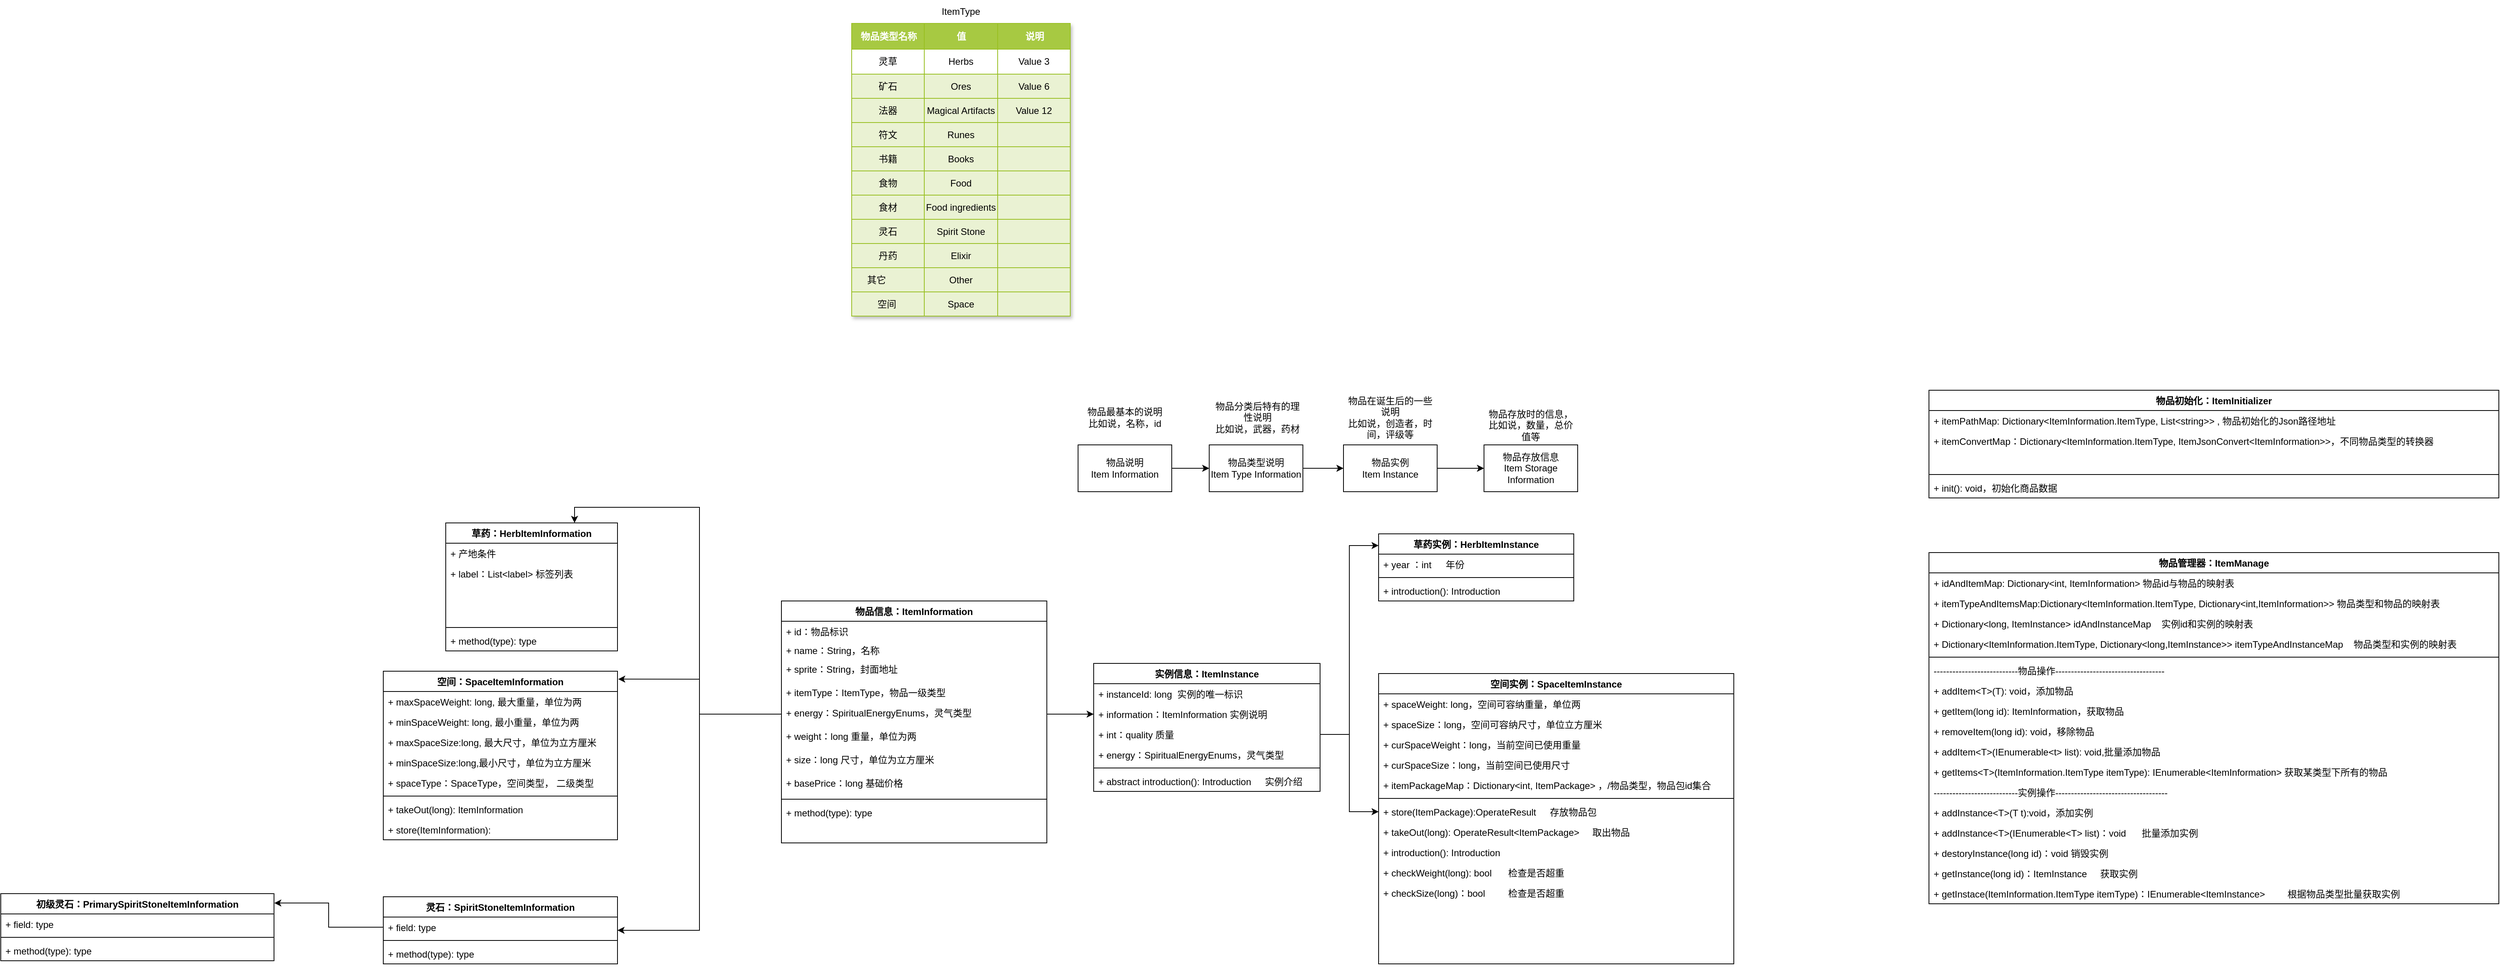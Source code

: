 <mxfile version="23.0.2" type="github">
  <diagram id="C5RBs43oDa-KdzZeNtuy" name="Page-1">
    <mxGraphModel dx="3341" dy="2047" grid="1" gridSize="10" guides="1" tooltips="1" connect="1" arrows="1" fold="1" page="1" pageScale="1" pageWidth="827" pageHeight="1169" math="0" shadow="0">
      <root>
        <mxCell id="WIyWlLk6GJQsqaUBKTNV-0" />
        <mxCell id="WIyWlLk6GJQsqaUBKTNV-1" parent="WIyWlLk6GJQsqaUBKTNV-0" />
        <mxCell id="SRIymdZ3C50z2DRHbrQ1-3" style="edgeStyle=orthogonalEdgeStyle;rounded=0;orthogonalLoop=1;jettySize=auto;html=1;" parent="WIyWlLk6GJQsqaUBKTNV-1" source="SRIymdZ3C50z2DRHbrQ1-1" target="SRIymdZ3C50z2DRHbrQ1-2" edge="1">
          <mxGeometry relative="1" as="geometry" />
        </mxCell>
        <mxCell id="SRIymdZ3C50z2DRHbrQ1-1" value="物品说明&lt;br&gt;Item Information" style="rounded=0;whiteSpace=wrap;html=1;" parent="WIyWlLk6GJQsqaUBKTNV-1" vertex="1">
          <mxGeometry x="230" y="-100" width="120" height="60" as="geometry" />
        </mxCell>
        <mxCell id="SRIymdZ3C50z2DRHbrQ1-5" style="edgeStyle=orthogonalEdgeStyle;rounded=0;orthogonalLoop=1;jettySize=auto;html=1;exitX=1;exitY=0.5;exitDx=0;exitDy=0;" parent="WIyWlLk6GJQsqaUBKTNV-1" source="SRIymdZ3C50z2DRHbrQ1-2" target="SRIymdZ3C50z2DRHbrQ1-6" edge="1">
          <mxGeometry relative="1" as="geometry">
            <mxPoint x="570" y="-70" as="targetPoint" />
          </mxGeometry>
        </mxCell>
        <mxCell id="SRIymdZ3C50z2DRHbrQ1-2" value="物品类型说明&lt;br&gt;Item Type Information" style="rounded=0;whiteSpace=wrap;html=1;" parent="WIyWlLk6GJQsqaUBKTNV-1" vertex="1">
          <mxGeometry x="398" y="-100" width="120" height="60" as="geometry" />
        </mxCell>
        <mxCell id="SRIymdZ3C50z2DRHbrQ1-9" style="edgeStyle=orthogonalEdgeStyle;rounded=0;orthogonalLoop=1;jettySize=auto;html=1;exitX=1;exitY=0.5;exitDx=0;exitDy=0;entryX=0;entryY=0.5;entryDx=0;entryDy=0;" parent="WIyWlLk6GJQsqaUBKTNV-1" source="SRIymdZ3C50z2DRHbrQ1-6" target="SRIymdZ3C50z2DRHbrQ1-8" edge="1">
          <mxGeometry relative="1" as="geometry" />
        </mxCell>
        <mxCell id="SRIymdZ3C50z2DRHbrQ1-6" value="物品实例&lt;br&gt;Item Instance" style="rounded=0;whiteSpace=wrap;html=1;" parent="WIyWlLk6GJQsqaUBKTNV-1" vertex="1">
          <mxGeometry x="570" y="-100" width="120" height="60" as="geometry" />
        </mxCell>
        <mxCell id="SRIymdZ3C50z2DRHbrQ1-8" value="物品存放信息&lt;br&gt;Item Storage Information" style="rounded=0;whiteSpace=wrap;html=1;" parent="WIyWlLk6GJQsqaUBKTNV-1" vertex="1">
          <mxGeometry x="750" y="-100" width="120" height="60" as="geometry" />
        </mxCell>
        <mxCell id="SRIymdZ3C50z2DRHbrQ1-10" value="物品最基本的说明&lt;br&gt;比如说，名称，id" style="text;html=1;strokeColor=none;fillColor=none;align=center;verticalAlign=middle;whiteSpace=wrap;rounded=0;" parent="WIyWlLk6GJQsqaUBKTNV-1" vertex="1">
          <mxGeometry x="230" y="-150" width="120" height="30" as="geometry" />
        </mxCell>
        <mxCell id="SRIymdZ3C50z2DRHbrQ1-11" value="物品分类后特有的理性说明&lt;br&gt;比如说，武器，药材" style="text;html=1;strokeColor=none;fillColor=none;align=center;verticalAlign=middle;whiteSpace=wrap;rounded=0;" parent="WIyWlLk6GJQsqaUBKTNV-1" vertex="1">
          <mxGeometry x="400" y="-150" width="120" height="30" as="geometry" />
        </mxCell>
        <mxCell id="SRIymdZ3C50z2DRHbrQ1-12" value="物品在诞生后的一些说明&lt;br&gt;比如说，创造者，时间，评级等" style="text;html=1;strokeColor=none;fillColor=none;align=center;verticalAlign=middle;whiteSpace=wrap;rounded=0;" parent="WIyWlLk6GJQsqaUBKTNV-1" vertex="1">
          <mxGeometry x="570" y="-150" width="120" height="30" as="geometry" />
        </mxCell>
        <mxCell id="SRIymdZ3C50z2DRHbrQ1-13" value="物品存放时的信息，&lt;br&gt;比如说，数量，总价值等" style="text;html=1;strokeColor=none;fillColor=none;align=center;verticalAlign=middle;whiteSpace=wrap;rounded=0;" parent="WIyWlLk6GJQsqaUBKTNV-1" vertex="1">
          <mxGeometry x="750" y="-140" width="120" height="30" as="geometry" />
        </mxCell>
        <mxCell id="SRIymdZ3C50z2DRHbrQ1-14" value="物品信息：ItemInformation" style="swimlane;fontStyle=1;align=center;verticalAlign=top;childLayout=stackLayout;horizontal=1;startSize=26;horizontalStack=0;resizeParent=1;resizeParentMax=0;resizeLast=0;collapsible=1;marginBottom=0;whiteSpace=wrap;html=1;" parent="WIyWlLk6GJQsqaUBKTNV-1" vertex="1">
          <mxGeometry x="-150" y="100" width="340" height="310" as="geometry" />
        </mxCell>
        <mxCell id="SRIymdZ3C50z2DRHbrQ1-88" value="+ id：物品标识" style="text;strokeColor=none;fillColor=none;align=left;verticalAlign=top;spacingLeft=4;spacingRight=4;overflow=hidden;rotatable=0;points=[[0,0.5],[1,0.5]];portConstraint=eastwest;whiteSpace=wrap;html=1;" parent="SRIymdZ3C50z2DRHbrQ1-14" vertex="1">
          <mxGeometry y="26" width="340" height="24" as="geometry" />
        </mxCell>
        <mxCell id="SRIymdZ3C50z2DRHbrQ1-48" value="+ name：String，名称" style="text;strokeColor=none;fillColor=none;align=left;verticalAlign=top;spacingLeft=4;spacingRight=4;overflow=hidden;rotatable=0;points=[[0,0.5],[1,0.5]];portConstraint=eastwest;whiteSpace=wrap;html=1;" parent="SRIymdZ3C50z2DRHbrQ1-14" vertex="1">
          <mxGeometry y="50" width="340" height="24" as="geometry" />
        </mxCell>
        <mxCell id="SRIymdZ3C50z2DRHbrQ1-15" value="+ sprite：String，封面地址&lt;br&gt;&lt;br&gt;" style="text;strokeColor=none;fillColor=none;align=left;verticalAlign=top;spacingLeft=4;spacingRight=4;overflow=hidden;rotatable=0;points=[[0,0.5],[1,0.5]];portConstraint=eastwest;whiteSpace=wrap;html=1;" parent="SRIymdZ3C50z2DRHbrQ1-14" vertex="1">
          <mxGeometry y="74" width="340" height="30" as="geometry" />
        </mxCell>
        <mxCell id="SRIymdZ3C50z2DRHbrQ1-49" value="+ itemType：ItemType，物品一级类型" style="text;strokeColor=none;fillColor=none;align=left;verticalAlign=top;spacingLeft=4;spacingRight=4;overflow=hidden;rotatable=0;points=[[0,0.5],[1,0.5]];portConstraint=eastwest;whiteSpace=wrap;html=1;" parent="SRIymdZ3C50z2DRHbrQ1-14" vertex="1">
          <mxGeometry y="104" width="340" height="26" as="geometry" />
        </mxCell>
        <mxCell id="SRIymdZ3C50z2DRHbrQ1-87" value="+ energy：SpiritualEnergyEnums，灵气类型" style="text;strokeColor=none;fillColor=none;align=left;verticalAlign=top;spacingLeft=4;spacingRight=4;overflow=hidden;rotatable=0;points=[[0,0.5],[1,0.5]];portConstraint=eastwest;whiteSpace=wrap;html=1;" parent="SRIymdZ3C50z2DRHbrQ1-14" vertex="1">
          <mxGeometry y="130" width="340" height="30" as="geometry" />
        </mxCell>
        <mxCell id="dYDs-gecifeIPYuVCq4w-37" value="+ weight：long 重量，单位为两" style="text;strokeColor=none;fillColor=none;align=left;verticalAlign=top;spacingLeft=4;spacingRight=4;overflow=hidden;rotatable=0;points=[[0,0.5],[1,0.5]];portConstraint=eastwest;whiteSpace=wrap;html=1;" parent="SRIymdZ3C50z2DRHbrQ1-14" vertex="1">
          <mxGeometry y="160" width="340" height="30" as="geometry" />
        </mxCell>
        <mxCell id="dYDs-gecifeIPYuVCq4w-36" value="+ size：long 尺寸，单位为立方厘米" style="text;strokeColor=none;fillColor=none;align=left;verticalAlign=top;spacingLeft=4;spacingRight=4;overflow=hidden;rotatable=0;points=[[0,0.5],[1,0.5]];portConstraint=eastwest;whiteSpace=wrap;html=1;" parent="SRIymdZ3C50z2DRHbrQ1-14" vertex="1">
          <mxGeometry y="190" width="340" height="30" as="geometry" />
        </mxCell>
        <mxCell id="IndBDI2OuE7Ugm9Dc044-1" value="+ basePrice：long 基础价格" style="text;strokeColor=none;fillColor=none;align=left;verticalAlign=top;spacingLeft=4;spacingRight=4;overflow=hidden;rotatable=0;points=[[0,0.5],[1,0.5]];portConstraint=eastwest;whiteSpace=wrap;html=1;" vertex="1" parent="SRIymdZ3C50z2DRHbrQ1-14">
          <mxGeometry y="220" width="340" height="30" as="geometry" />
        </mxCell>
        <mxCell id="SRIymdZ3C50z2DRHbrQ1-16" value="" style="line;strokeWidth=1;fillColor=none;align=left;verticalAlign=middle;spacingTop=-1;spacingLeft=3;spacingRight=3;rotatable=0;labelPosition=right;points=[];portConstraint=eastwest;strokeColor=inherit;" parent="SRIymdZ3C50z2DRHbrQ1-14" vertex="1">
          <mxGeometry y="250" width="340" height="8" as="geometry" />
        </mxCell>
        <mxCell id="SRIymdZ3C50z2DRHbrQ1-17" value="+ method(type): type" style="text;strokeColor=none;fillColor=none;align=left;verticalAlign=top;spacingLeft=4;spacingRight=4;overflow=hidden;rotatable=0;points=[[0,0.5],[1,0.5]];portConstraint=eastwest;whiteSpace=wrap;html=1;" parent="SRIymdZ3C50z2DRHbrQ1-14" vertex="1">
          <mxGeometry y="258" width="340" height="26" as="geometry" />
        </mxCell>
        <mxCell id="SRIymdZ3C50z2DRHbrQ1-47" style="text;strokeColor=none;fillColor=none;align=left;verticalAlign=top;spacingLeft=4;spacingRight=4;overflow=hidden;rotatable=0;points=[[0,0.5],[1,0.5]];portConstraint=eastwest;whiteSpace=wrap;html=1;" parent="SRIymdZ3C50z2DRHbrQ1-14" vertex="1">
          <mxGeometry y="284" width="340" height="26" as="geometry" />
        </mxCell>
        <mxCell id="SRIymdZ3C50z2DRHbrQ1-90" value="" style="group" parent="WIyWlLk6GJQsqaUBKTNV-1" vertex="1" connectable="0">
          <mxGeometry x="-60" y="-670" width="280" height="314" as="geometry" />
        </mxCell>
        <mxCell id="SRIymdZ3C50z2DRHbrQ1-18" value="Assets" style="childLayout=tableLayout;recursiveResize=0;strokeColor=#98bf21;fillColor=#A7C942;shadow=1;arcSize=12;" parent="SRIymdZ3C50z2DRHbrQ1-90" vertex="1">
          <mxGeometry y="30" width="280" height="375" as="geometry" />
        </mxCell>
        <mxCell id="SRIymdZ3C50z2DRHbrQ1-19" style="shape=tableRow;horizontal=0;startSize=0;swimlaneHead=0;swimlaneBody=0;top=0;left=0;bottom=0;right=0;dropTarget=0;collapsible=0;recursiveResize=0;expand=0;fontStyle=0;strokeColor=inherit;fillColor=#ffffff;" parent="SRIymdZ3C50z2DRHbrQ1-18" vertex="1">
          <mxGeometry width="280" height="33" as="geometry" />
        </mxCell>
        <mxCell id="SRIymdZ3C50z2DRHbrQ1-20" value="物品类型名称" style="connectable=0;recursiveResize=0;strokeColor=inherit;fillColor=#A7C942;align=center;fontStyle=1;fontColor=#FFFFFF;html=1;" parent="SRIymdZ3C50z2DRHbrQ1-19" vertex="1">
          <mxGeometry width="93" height="33" as="geometry">
            <mxRectangle width="93" height="33" as="alternateBounds" />
          </mxGeometry>
        </mxCell>
        <mxCell id="SRIymdZ3C50z2DRHbrQ1-21" value="值" style="connectable=0;recursiveResize=0;strokeColor=inherit;fillColor=#A7C942;align=center;fontStyle=1;fontColor=#FFFFFF;html=1;" parent="SRIymdZ3C50z2DRHbrQ1-19" vertex="1">
          <mxGeometry x="93" width="94" height="33" as="geometry">
            <mxRectangle width="94" height="33" as="alternateBounds" />
          </mxGeometry>
        </mxCell>
        <mxCell id="SRIymdZ3C50z2DRHbrQ1-22" value="说明" style="connectable=0;recursiveResize=0;strokeColor=inherit;fillColor=#A7C942;align=center;fontStyle=1;fontColor=#FFFFFF;html=1;" parent="SRIymdZ3C50z2DRHbrQ1-19" vertex="1">
          <mxGeometry x="187" width="93" height="33" as="geometry">
            <mxRectangle width="93" height="33" as="alternateBounds" />
          </mxGeometry>
        </mxCell>
        <mxCell id="SRIymdZ3C50z2DRHbrQ1-23" value="" style="shape=tableRow;horizontal=0;startSize=0;swimlaneHead=0;swimlaneBody=0;top=0;left=0;bottom=0;right=0;dropTarget=0;collapsible=0;recursiveResize=0;expand=0;fontStyle=0;strokeColor=inherit;fillColor=#ffffff;" parent="SRIymdZ3C50z2DRHbrQ1-18" vertex="1">
          <mxGeometry y="33" width="280" height="32" as="geometry" />
        </mxCell>
        <mxCell id="SRIymdZ3C50z2DRHbrQ1-24" value="灵草" style="connectable=0;recursiveResize=0;strokeColor=inherit;fillColor=inherit;align=center;whiteSpace=wrap;html=1;" parent="SRIymdZ3C50z2DRHbrQ1-23" vertex="1">
          <mxGeometry width="93" height="32" as="geometry">
            <mxRectangle width="93" height="32" as="alternateBounds" />
          </mxGeometry>
        </mxCell>
        <mxCell id="SRIymdZ3C50z2DRHbrQ1-25" value="Herbs" style="connectable=0;recursiveResize=0;strokeColor=inherit;fillColor=inherit;align=center;whiteSpace=wrap;html=1;" parent="SRIymdZ3C50z2DRHbrQ1-23" vertex="1">
          <mxGeometry x="93" width="94" height="32" as="geometry">
            <mxRectangle width="94" height="32" as="alternateBounds" />
          </mxGeometry>
        </mxCell>
        <mxCell id="SRIymdZ3C50z2DRHbrQ1-26" value="Value 3" style="connectable=0;recursiveResize=0;strokeColor=inherit;fillColor=inherit;align=center;whiteSpace=wrap;html=1;" parent="SRIymdZ3C50z2DRHbrQ1-23" vertex="1">
          <mxGeometry x="187" width="93" height="32" as="geometry">
            <mxRectangle width="93" height="32" as="alternateBounds" />
          </mxGeometry>
        </mxCell>
        <mxCell id="SRIymdZ3C50z2DRHbrQ1-27" value="" style="shape=tableRow;horizontal=0;startSize=0;swimlaneHead=0;swimlaneBody=0;top=0;left=0;bottom=0;right=0;dropTarget=0;collapsible=0;recursiveResize=0;expand=0;fontStyle=1;strokeColor=inherit;fillColor=#EAF2D3;" parent="SRIymdZ3C50z2DRHbrQ1-18" vertex="1">
          <mxGeometry y="65" width="280" height="31" as="geometry" />
        </mxCell>
        <mxCell id="SRIymdZ3C50z2DRHbrQ1-28" value="矿石" style="connectable=0;recursiveResize=0;strokeColor=inherit;fillColor=inherit;whiteSpace=wrap;html=1;" parent="SRIymdZ3C50z2DRHbrQ1-27" vertex="1">
          <mxGeometry width="93" height="31" as="geometry">
            <mxRectangle width="93" height="31" as="alternateBounds" />
          </mxGeometry>
        </mxCell>
        <mxCell id="SRIymdZ3C50z2DRHbrQ1-29" value="Ores" style="connectable=0;recursiveResize=0;strokeColor=inherit;fillColor=inherit;whiteSpace=wrap;html=1;" parent="SRIymdZ3C50z2DRHbrQ1-27" vertex="1">
          <mxGeometry x="93" width="94" height="31" as="geometry">
            <mxRectangle width="94" height="31" as="alternateBounds" />
          </mxGeometry>
        </mxCell>
        <mxCell id="SRIymdZ3C50z2DRHbrQ1-30" value="Value 6" style="connectable=0;recursiveResize=0;strokeColor=inherit;fillColor=inherit;whiteSpace=wrap;html=1;" parent="SRIymdZ3C50z2DRHbrQ1-27" vertex="1">
          <mxGeometry x="187" width="93" height="31" as="geometry">
            <mxRectangle width="93" height="31" as="alternateBounds" />
          </mxGeometry>
        </mxCell>
        <mxCell id="SRIymdZ3C50z2DRHbrQ1-35" value="" style="shape=tableRow;horizontal=0;startSize=0;swimlaneHead=0;swimlaneBody=0;top=0;left=0;bottom=0;right=0;dropTarget=0;collapsible=0;recursiveResize=0;expand=0;fontStyle=1;strokeColor=inherit;fillColor=#EAF2D3;" parent="SRIymdZ3C50z2DRHbrQ1-18" vertex="1">
          <mxGeometry y="96" width="280" height="31" as="geometry" />
        </mxCell>
        <mxCell id="SRIymdZ3C50z2DRHbrQ1-36" value="法器" style="connectable=0;recursiveResize=0;strokeColor=inherit;fillColor=inherit;whiteSpace=wrap;html=1;" parent="SRIymdZ3C50z2DRHbrQ1-35" vertex="1">
          <mxGeometry width="93" height="31" as="geometry">
            <mxRectangle width="93" height="31" as="alternateBounds" />
          </mxGeometry>
        </mxCell>
        <mxCell id="SRIymdZ3C50z2DRHbrQ1-37" value="Magical Artifacts" style="connectable=0;recursiveResize=0;strokeColor=inherit;fillColor=inherit;whiteSpace=wrap;html=1;" parent="SRIymdZ3C50z2DRHbrQ1-35" vertex="1">
          <mxGeometry x="93" width="94" height="31" as="geometry">
            <mxRectangle width="94" height="31" as="alternateBounds" />
          </mxGeometry>
        </mxCell>
        <mxCell id="SRIymdZ3C50z2DRHbrQ1-38" value="Value 12" style="connectable=0;recursiveResize=0;strokeColor=inherit;fillColor=inherit;whiteSpace=wrap;html=1;" parent="SRIymdZ3C50z2DRHbrQ1-35" vertex="1">
          <mxGeometry x="187" width="93" height="31" as="geometry">
            <mxRectangle width="93" height="31" as="alternateBounds" />
          </mxGeometry>
        </mxCell>
        <mxCell id="SRIymdZ3C50z2DRHbrQ1-43" style="shape=tableRow;horizontal=0;startSize=0;swimlaneHead=0;swimlaneBody=0;top=0;left=0;bottom=0;right=0;dropTarget=0;collapsible=0;recursiveResize=0;expand=0;fontStyle=1;strokeColor=inherit;fillColor=#EAF2D3;" parent="SRIymdZ3C50z2DRHbrQ1-18" vertex="1">
          <mxGeometry y="127" width="280" height="31" as="geometry" />
        </mxCell>
        <mxCell id="SRIymdZ3C50z2DRHbrQ1-44" value="符文" style="connectable=0;recursiveResize=0;strokeColor=inherit;fillColor=inherit;whiteSpace=wrap;html=1;" parent="SRIymdZ3C50z2DRHbrQ1-43" vertex="1">
          <mxGeometry width="93" height="31" as="geometry">
            <mxRectangle width="93" height="31" as="alternateBounds" />
          </mxGeometry>
        </mxCell>
        <mxCell id="SRIymdZ3C50z2DRHbrQ1-45" value="Runes " style="connectable=0;recursiveResize=0;strokeColor=inherit;fillColor=inherit;whiteSpace=wrap;html=1;" parent="SRIymdZ3C50z2DRHbrQ1-43" vertex="1">
          <mxGeometry x="93" width="94" height="31" as="geometry">
            <mxRectangle width="94" height="31" as="alternateBounds" />
          </mxGeometry>
        </mxCell>
        <mxCell id="SRIymdZ3C50z2DRHbrQ1-46" style="connectable=0;recursiveResize=0;strokeColor=inherit;fillColor=inherit;whiteSpace=wrap;html=1;" parent="SRIymdZ3C50z2DRHbrQ1-43" vertex="1">
          <mxGeometry x="187" width="93" height="31" as="geometry">
            <mxRectangle width="93" height="31" as="alternateBounds" />
          </mxGeometry>
        </mxCell>
        <mxCell id="SRIymdZ3C50z2DRHbrQ1-39" style="shape=tableRow;horizontal=0;startSize=0;swimlaneHead=0;swimlaneBody=0;top=0;left=0;bottom=0;right=0;dropTarget=0;collapsible=0;recursiveResize=0;expand=0;fontStyle=1;strokeColor=inherit;fillColor=#EAF2D3;" parent="SRIymdZ3C50z2DRHbrQ1-18" vertex="1">
          <mxGeometry y="158" width="280" height="31" as="geometry" />
        </mxCell>
        <mxCell id="SRIymdZ3C50z2DRHbrQ1-40" value="书籍" style="connectable=0;recursiveResize=0;strokeColor=inherit;fillColor=inherit;whiteSpace=wrap;html=1;" parent="SRIymdZ3C50z2DRHbrQ1-39" vertex="1">
          <mxGeometry width="93" height="31" as="geometry">
            <mxRectangle width="93" height="31" as="alternateBounds" />
          </mxGeometry>
        </mxCell>
        <mxCell id="SRIymdZ3C50z2DRHbrQ1-41" value="Books" style="connectable=0;recursiveResize=0;strokeColor=inherit;fillColor=inherit;whiteSpace=wrap;html=1;" parent="SRIymdZ3C50z2DRHbrQ1-39" vertex="1">
          <mxGeometry x="93" width="94" height="31" as="geometry">
            <mxRectangle width="94" height="31" as="alternateBounds" />
          </mxGeometry>
        </mxCell>
        <mxCell id="SRIymdZ3C50z2DRHbrQ1-42" style="connectable=0;recursiveResize=0;strokeColor=inherit;fillColor=inherit;whiteSpace=wrap;html=1;" parent="SRIymdZ3C50z2DRHbrQ1-39" vertex="1">
          <mxGeometry x="187" width="93" height="31" as="geometry">
            <mxRectangle width="93" height="31" as="alternateBounds" />
          </mxGeometry>
        </mxCell>
        <mxCell id="SRIymdZ3C50z2DRHbrQ1-50" style="shape=tableRow;horizontal=0;startSize=0;swimlaneHead=0;swimlaneBody=0;top=0;left=0;bottom=0;right=0;dropTarget=0;collapsible=0;recursiveResize=0;expand=0;fontStyle=1;strokeColor=inherit;fillColor=#EAF2D3;" parent="SRIymdZ3C50z2DRHbrQ1-18" vertex="1">
          <mxGeometry y="189" width="280" height="31" as="geometry" />
        </mxCell>
        <mxCell id="SRIymdZ3C50z2DRHbrQ1-51" value="食物" style="connectable=0;recursiveResize=0;strokeColor=inherit;fillColor=inherit;whiteSpace=wrap;html=1;" parent="SRIymdZ3C50z2DRHbrQ1-50" vertex="1">
          <mxGeometry width="93" height="31" as="geometry">
            <mxRectangle width="93" height="31" as="alternateBounds" />
          </mxGeometry>
        </mxCell>
        <mxCell id="SRIymdZ3C50z2DRHbrQ1-52" value="Food" style="connectable=0;recursiveResize=0;strokeColor=inherit;fillColor=inherit;whiteSpace=wrap;html=1;" parent="SRIymdZ3C50z2DRHbrQ1-50" vertex="1">
          <mxGeometry x="93" width="94" height="31" as="geometry">
            <mxRectangle width="94" height="31" as="alternateBounds" />
          </mxGeometry>
        </mxCell>
        <mxCell id="SRIymdZ3C50z2DRHbrQ1-53" style="connectable=0;recursiveResize=0;strokeColor=inherit;fillColor=inherit;whiteSpace=wrap;html=1;" parent="SRIymdZ3C50z2DRHbrQ1-50" vertex="1">
          <mxGeometry x="187" width="93" height="31" as="geometry">
            <mxRectangle width="93" height="31" as="alternateBounds" />
          </mxGeometry>
        </mxCell>
        <mxCell id="SRIymdZ3C50z2DRHbrQ1-54" style="shape=tableRow;horizontal=0;startSize=0;swimlaneHead=0;swimlaneBody=0;top=0;left=0;bottom=0;right=0;dropTarget=0;collapsible=0;recursiveResize=0;expand=0;fontStyle=1;strokeColor=inherit;fillColor=#EAF2D3;" parent="SRIymdZ3C50z2DRHbrQ1-18" vertex="1">
          <mxGeometry y="220" width="280" height="31" as="geometry" />
        </mxCell>
        <mxCell id="SRIymdZ3C50z2DRHbrQ1-55" value="食材" style="connectable=0;recursiveResize=0;strokeColor=inherit;fillColor=inherit;whiteSpace=wrap;html=1;" parent="SRIymdZ3C50z2DRHbrQ1-54" vertex="1">
          <mxGeometry width="93" height="31" as="geometry">
            <mxRectangle width="93" height="31" as="alternateBounds" />
          </mxGeometry>
        </mxCell>
        <mxCell id="SRIymdZ3C50z2DRHbrQ1-56" value="Food ingredients" style="connectable=0;recursiveResize=0;strokeColor=inherit;fillColor=inherit;whiteSpace=wrap;html=1;" parent="SRIymdZ3C50z2DRHbrQ1-54" vertex="1">
          <mxGeometry x="93" width="94" height="31" as="geometry">
            <mxRectangle width="94" height="31" as="alternateBounds" />
          </mxGeometry>
        </mxCell>
        <mxCell id="SRIymdZ3C50z2DRHbrQ1-57" style="connectable=0;recursiveResize=0;strokeColor=inherit;fillColor=inherit;whiteSpace=wrap;html=1;" parent="SRIymdZ3C50z2DRHbrQ1-54" vertex="1">
          <mxGeometry x="187" width="93" height="31" as="geometry">
            <mxRectangle width="93" height="31" as="alternateBounds" />
          </mxGeometry>
        </mxCell>
        <mxCell id="SRIymdZ3C50z2DRHbrQ1-98" style="shape=tableRow;horizontal=0;startSize=0;swimlaneHead=0;swimlaneBody=0;top=0;left=0;bottom=0;right=0;dropTarget=0;collapsible=0;recursiveResize=0;expand=0;fontStyle=1;strokeColor=inherit;fillColor=#EAF2D3;" parent="SRIymdZ3C50z2DRHbrQ1-18" vertex="1">
          <mxGeometry y="251" width="280" height="31" as="geometry" />
        </mxCell>
        <mxCell id="SRIymdZ3C50z2DRHbrQ1-99" value="灵石" style="connectable=0;recursiveResize=0;strokeColor=inherit;fillColor=inherit;whiteSpace=wrap;html=1;" parent="SRIymdZ3C50z2DRHbrQ1-98" vertex="1">
          <mxGeometry width="93" height="31" as="geometry">
            <mxRectangle width="93" height="31" as="alternateBounds" />
          </mxGeometry>
        </mxCell>
        <mxCell id="SRIymdZ3C50z2DRHbrQ1-100" value="Spirit Stone" style="connectable=0;recursiveResize=0;strokeColor=inherit;fillColor=inherit;whiteSpace=wrap;html=1;" parent="SRIymdZ3C50z2DRHbrQ1-98" vertex="1">
          <mxGeometry x="93" width="94" height="31" as="geometry">
            <mxRectangle width="94" height="31" as="alternateBounds" />
          </mxGeometry>
        </mxCell>
        <mxCell id="SRIymdZ3C50z2DRHbrQ1-101" style="connectable=0;recursiveResize=0;strokeColor=inherit;fillColor=inherit;whiteSpace=wrap;html=1;" parent="SRIymdZ3C50z2DRHbrQ1-98" vertex="1">
          <mxGeometry x="187" width="93" height="31" as="geometry">
            <mxRectangle width="93" height="31" as="alternateBounds" />
          </mxGeometry>
        </mxCell>
        <mxCell id="SRIymdZ3C50z2DRHbrQ1-102" style="shape=tableRow;horizontal=0;startSize=0;swimlaneHead=0;swimlaneBody=0;top=0;left=0;bottom=0;right=0;dropTarget=0;collapsible=0;recursiveResize=0;expand=0;fontStyle=1;strokeColor=inherit;fillColor=#EAF2D3;" parent="SRIymdZ3C50z2DRHbrQ1-18" vertex="1">
          <mxGeometry y="282" width="280" height="31" as="geometry" />
        </mxCell>
        <mxCell id="SRIymdZ3C50z2DRHbrQ1-103" value="丹药" style="connectable=0;recursiveResize=0;strokeColor=inherit;fillColor=inherit;whiteSpace=wrap;html=1;" parent="SRIymdZ3C50z2DRHbrQ1-102" vertex="1">
          <mxGeometry width="93" height="31" as="geometry">
            <mxRectangle width="93" height="31" as="alternateBounds" />
          </mxGeometry>
        </mxCell>
        <mxCell id="SRIymdZ3C50z2DRHbrQ1-104" value="Elixir" style="connectable=0;recursiveResize=0;strokeColor=inherit;fillColor=inherit;whiteSpace=wrap;html=1;" parent="SRIymdZ3C50z2DRHbrQ1-102" vertex="1">
          <mxGeometry x="93" width="94" height="31" as="geometry">
            <mxRectangle width="94" height="31" as="alternateBounds" />
          </mxGeometry>
        </mxCell>
        <mxCell id="SRIymdZ3C50z2DRHbrQ1-105" style="connectable=0;recursiveResize=0;strokeColor=inherit;fillColor=inherit;whiteSpace=wrap;html=1;" parent="SRIymdZ3C50z2DRHbrQ1-102" vertex="1">
          <mxGeometry x="187" width="93" height="31" as="geometry">
            <mxRectangle width="93" height="31" as="alternateBounds" />
          </mxGeometry>
        </mxCell>
        <mxCell id="dYDs-gecifeIPYuVCq4w-12" style="shape=tableRow;horizontal=0;startSize=0;swimlaneHead=0;swimlaneBody=0;top=0;left=0;bottom=0;right=0;dropTarget=0;collapsible=0;recursiveResize=0;expand=0;fontStyle=1;strokeColor=inherit;fillColor=#EAF2D3;" parent="SRIymdZ3C50z2DRHbrQ1-18" vertex="1">
          <mxGeometry y="313" width="280" height="31" as="geometry" />
        </mxCell>
        <mxCell id="dYDs-gecifeIPYuVCq4w-13" value="其它&lt;span style=&quot;white-space: pre;&quot;&gt;&#x9;&lt;/span&gt;&lt;span style=&quot;white-space: pre;&quot;&gt;&#x9;&lt;/span&gt;" style="connectable=0;recursiveResize=0;strokeColor=inherit;fillColor=inherit;whiteSpace=wrap;html=1;" parent="dYDs-gecifeIPYuVCq4w-12" vertex="1">
          <mxGeometry width="93" height="31" as="geometry">
            <mxRectangle width="93" height="31" as="alternateBounds" />
          </mxGeometry>
        </mxCell>
        <mxCell id="dYDs-gecifeIPYuVCq4w-14" value="Other" style="connectable=0;recursiveResize=0;strokeColor=inherit;fillColor=inherit;whiteSpace=wrap;html=1;" parent="dYDs-gecifeIPYuVCq4w-12" vertex="1">
          <mxGeometry x="93" width="94" height="31" as="geometry">
            <mxRectangle width="94" height="31" as="alternateBounds" />
          </mxGeometry>
        </mxCell>
        <mxCell id="dYDs-gecifeIPYuVCq4w-15" style="connectable=0;recursiveResize=0;strokeColor=inherit;fillColor=inherit;whiteSpace=wrap;html=1;" parent="dYDs-gecifeIPYuVCq4w-12" vertex="1">
          <mxGeometry x="187" width="93" height="31" as="geometry">
            <mxRectangle width="93" height="31" as="alternateBounds" />
          </mxGeometry>
        </mxCell>
        <mxCell id="dYDs-gecifeIPYuVCq4w-71" style="shape=tableRow;horizontal=0;startSize=0;swimlaneHead=0;swimlaneBody=0;top=0;left=0;bottom=0;right=0;dropTarget=0;collapsible=0;recursiveResize=0;expand=0;fontStyle=1;strokeColor=inherit;fillColor=#EAF2D3;" parent="SRIymdZ3C50z2DRHbrQ1-18" vertex="1">
          <mxGeometry y="344" width="280" height="31" as="geometry" />
        </mxCell>
        <mxCell id="dYDs-gecifeIPYuVCq4w-72" value="空间&lt;span style=&quot;white-space: pre;&quot;&gt;&#x9;&lt;/span&gt;" style="connectable=0;recursiveResize=0;strokeColor=inherit;fillColor=inherit;whiteSpace=wrap;html=1;" parent="dYDs-gecifeIPYuVCq4w-71" vertex="1">
          <mxGeometry width="93" height="31" as="geometry">
            <mxRectangle width="93" height="31" as="alternateBounds" />
          </mxGeometry>
        </mxCell>
        <mxCell id="dYDs-gecifeIPYuVCq4w-73" value="Space" style="connectable=0;recursiveResize=0;strokeColor=inherit;fillColor=inherit;whiteSpace=wrap;html=1;" parent="dYDs-gecifeIPYuVCq4w-71" vertex="1">
          <mxGeometry x="93" width="94" height="31" as="geometry">
            <mxRectangle width="94" height="31" as="alternateBounds" />
          </mxGeometry>
        </mxCell>
        <mxCell id="dYDs-gecifeIPYuVCq4w-74" style="connectable=0;recursiveResize=0;strokeColor=inherit;fillColor=inherit;whiteSpace=wrap;html=1;" parent="dYDs-gecifeIPYuVCq4w-71" vertex="1">
          <mxGeometry x="187" width="93" height="31" as="geometry">
            <mxRectangle width="93" height="31" as="alternateBounds" />
          </mxGeometry>
        </mxCell>
        <mxCell id="SRIymdZ3C50z2DRHbrQ1-89" value="ItemType" style="text;html=1;strokeColor=none;fillColor=none;align=center;verticalAlign=middle;whiteSpace=wrap;rounded=0;" parent="SRIymdZ3C50z2DRHbrQ1-90" vertex="1">
          <mxGeometry x="110" width="60" height="30" as="geometry" />
        </mxCell>
        <mxCell id="SRIymdZ3C50z2DRHbrQ1-94" value="草药：HerbItemInformation" style="swimlane;fontStyle=1;align=center;verticalAlign=top;childLayout=stackLayout;horizontal=1;startSize=26;horizontalStack=0;resizeParent=1;resizeParentMax=0;resizeLast=0;collapsible=1;marginBottom=0;whiteSpace=wrap;html=1;" parent="WIyWlLk6GJQsqaUBKTNV-1" vertex="1">
          <mxGeometry x="-580" width="220" height="164" as="geometry" />
        </mxCell>
        <mxCell id="SRIymdZ3C50z2DRHbrQ1-95" value="+ 产地条件" style="text;strokeColor=none;fillColor=none;align=left;verticalAlign=top;spacingLeft=4;spacingRight=4;overflow=hidden;rotatable=0;points=[[0,0.5],[1,0.5]];portConstraint=eastwest;whiteSpace=wrap;html=1;" parent="SRIymdZ3C50z2DRHbrQ1-94" vertex="1">
          <mxGeometry y="26" width="220" height="26" as="geometry" />
        </mxCell>
        <mxCell id="dYDs-gecifeIPYuVCq4w-2" value="+ label：List&amp;lt;label&amp;gt; 标签列表" style="text;strokeColor=none;fillColor=none;align=left;verticalAlign=top;spacingLeft=4;spacingRight=4;overflow=hidden;rotatable=0;points=[[0,0.5],[1,0.5]];portConstraint=eastwest;whiteSpace=wrap;html=1;" parent="SRIymdZ3C50z2DRHbrQ1-94" vertex="1">
          <mxGeometry y="52" width="220" height="26" as="geometry" />
        </mxCell>
        <mxCell id="dYDs-gecifeIPYuVCq4w-1" style="text;strokeColor=none;fillColor=none;align=left;verticalAlign=top;spacingLeft=4;spacingRight=4;overflow=hidden;rotatable=0;points=[[0,0.5],[1,0.5]];portConstraint=eastwest;whiteSpace=wrap;html=1;" parent="SRIymdZ3C50z2DRHbrQ1-94" vertex="1">
          <mxGeometry y="78" width="220" height="26" as="geometry" />
        </mxCell>
        <mxCell id="dYDs-gecifeIPYuVCq4w-0" style="text;strokeColor=none;fillColor=none;align=left;verticalAlign=top;spacingLeft=4;spacingRight=4;overflow=hidden;rotatable=0;points=[[0,0.5],[1,0.5]];portConstraint=eastwest;whiteSpace=wrap;html=1;" parent="SRIymdZ3C50z2DRHbrQ1-94" vertex="1">
          <mxGeometry y="104" width="220" height="26" as="geometry" />
        </mxCell>
        <mxCell id="SRIymdZ3C50z2DRHbrQ1-96" value="" style="line;strokeWidth=1;fillColor=none;align=left;verticalAlign=middle;spacingTop=-1;spacingLeft=3;spacingRight=3;rotatable=0;labelPosition=right;points=[];portConstraint=eastwest;strokeColor=inherit;" parent="SRIymdZ3C50z2DRHbrQ1-94" vertex="1">
          <mxGeometry y="130" width="220" height="8" as="geometry" />
        </mxCell>
        <mxCell id="SRIymdZ3C50z2DRHbrQ1-97" value="+ method(type): type" style="text;strokeColor=none;fillColor=none;align=left;verticalAlign=top;spacingLeft=4;spacingRight=4;overflow=hidden;rotatable=0;points=[[0,0.5],[1,0.5]];portConstraint=eastwest;whiteSpace=wrap;html=1;" parent="SRIymdZ3C50z2DRHbrQ1-94" vertex="1">
          <mxGeometry y="138" width="220" height="26" as="geometry" />
        </mxCell>
        <mxCell id="dYDs-gecifeIPYuVCq4w-4" value="草药实例：HerbItemInstance" style="swimlane;fontStyle=1;align=center;verticalAlign=top;childLayout=stackLayout;horizontal=1;startSize=26;horizontalStack=0;resizeParent=1;resizeParentMax=0;resizeLast=0;collapsible=1;marginBottom=0;whiteSpace=wrap;html=1;" parent="WIyWlLk6GJQsqaUBKTNV-1" vertex="1">
          <mxGeometry x="615" y="14" width="250" height="86" as="geometry" />
        </mxCell>
        <mxCell id="dYDs-gecifeIPYuVCq4w-10" value="+ year&amp;nbsp;：int &lt;span style=&quot;white-space: pre;&quot;&gt;&#x9;&lt;/span&gt;年份" style="text;strokeColor=none;fillColor=none;align=left;verticalAlign=top;spacingLeft=4;spacingRight=4;overflow=hidden;rotatable=0;points=[[0,0.5],[1,0.5]];portConstraint=eastwest;whiteSpace=wrap;html=1;" parent="dYDs-gecifeIPYuVCq4w-4" vertex="1">
          <mxGeometry y="26" width="250" height="26" as="geometry" />
        </mxCell>
        <mxCell id="dYDs-gecifeIPYuVCq4w-6" value="" style="line;strokeWidth=1;fillColor=none;align=left;verticalAlign=middle;spacingTop=-1;spacingLeft=3;spacingRight=3;rotatable=0;labelPosition=right;points=[];portConstraint=eastwest;strokeColor=inherit;" parent="dYDs-gecifeIPYuVCq4w-4" vertex="1">
          <mxGeometry y="52" width="250" height="8" as="geometry" />
        </mxCell>
        <mxCell id="dYDs-gecifeIPYuVCq4w-7" value="+ introduction():&amp;nbsp;Introduction" style="text;strokeColor=none;fillColor=none;align=left;verticalAlign=top;spacingLeft=4;spacingRight=4;overflow=hidden;rotatable=0;points=[[0,0.5],[1,0.5]];portConstraint=eastwest;whiteSpace=wrap;html=1;" parent="dYDs-gecifeIPYuVCq4w-4" vertex="1">
          <mxGeometry y="60" width="250" height="26" as="geometry" />
        </mxCell>
        <mxCell id="dYDs-gecifeIPYuVCq4w-16" value="物品管理器：ItemManage" style="swimlane;fontStyle=1;align=center;verticalAlign=top;childLayout=stackLayout;horizontal=1;startSize=26;horizontalStack=0;resizeParent=1;resizeParentMax=0;resizeLast=0;collapsible=1;marginBottom=0;whiteSpace=wrap;html=1;" parent="WIyWlLk6GJQsqaUBKTNV-1" vertex="1">
          <mxGeometry x="1320" y="38" width="730" height="450" as="geometry" />
        </mxCell>
        <mxCell id="dYDs-gecifeIPYuVCq4w-17" value="+ idAndItemMap: Dictionary&amp;lt;int, ItemInformation&amp;gt; 物品id与物品的映射表" style="text;strokeColor=none;fillColor=none;align=left;verticalAlign=top;spacingLeft=4;spacingRight=4;overflow=hidden;rotatable=0;points=[[0,0.5],[1,0.5]];portConstraint=eastwest;whiteSpace=wrap;html=1;" parent="dYDs-gecifeIPYuVCq4w-16" vertex="1">
          <mxGeometry y="26" width="730" height="26" as="geometry" />
        </mxCell>
        <mxCell id="dYDs-gecifeIPYuVCq4w-31" value="+&amp;nbsp;itemTypeAndItemsMap:Dictionary&amp;lt;ItemInformation.ItemType, Dictionary&amp;lt;int,ItemInformation&amp;gt;&amp;gt;&amp;nbsp;物品类型和物品的映射表" style="text;strokeColor=none;fillColor=none;align=left;verticalAlign=top;spacingLeft=4;spacingRight=4;overflow=hidden;rotatable=0;points=[[0,0.5],[1,0.5]];portConstraint=eastwest;whiteSpace=wrap;html=1;" parent="dYDs-gecifeIPYuVCq4w-16" vertex="1">
          <mxGeometry y="52" width="730" height="26" as="geometry" />
        </mxCell>
        <mxCell id="dYDs-gecifeIPYuVCq4w-30" value="+ Dictionary&amp;lt;long, ItemInstance&amp;gt; idAndInstanceMap&lt;span style=&quot;&quot;&gt;&lt;span style=&quot;white-space: pre;&quot;&gt;&amp;nbsp;&amp;nbsp;&amp;nbsp;&amp;nbsp;&lt;/span&gt;&lt;/span&gt;实例id和实例的映射表" style="text;strokeColor=none;fillColor=none;align=left;verticalAlign=top;spacingLeft=4;spacingRight=4;overflow=hidden;rotatable=0;points=[[0,0.5],[1,0.5]];portConstraint=eastwest;whiteSpace=wrap;html=1;" parent="dYDs-gecifeIPYuVCq4w-16" vertex="1">
          <mxGeometry y="78" width="730" height="26" as="geometry" />
        </mxCell>
        <mxCell id="dYDs-gecifeIPYuVCq4w-56" value="+&amp;nbsp;Dictionary&amp;lt;ItemInformation.ItemType, Dictionary&amp;lt;long,ItemInstance&amp;gt;&amp;gt; itemTypeAndInstanceMap&lt;span style=&quot;&quot;&gt;&lt;span style=&quot;white-space: pre;&quot;&gt;&amp;nbsp;&amp;nbsp;&amp;nbsp;&amp;nbsp;&lt;/span&gt;&lt;/span&gt;物品类型和实例的映射表" style="text;strokeColor=none;fillColor=none;align=left;verticalAlign=top;spacingLeft=4;spacingRight=4;overflow=hidden;rotatable=0;points=[[0,0.5],[1,0.5]];portConstraint=eastwest;whiteSpace=wrap;html=1;" parent="dYDs-gecifeIPYuVCq4w-16" vertex="1">
          <mxGeometry y="104" width="730" height="26" as="geometry" />
        </mxCell>
        <mxCell id="dYDs-gecifeIPYuVCq4w-18" value="" style="line;strokeWidth=1;fillColor=none;align=left;verticalAlign=middle;spacingTop=-1;spacingLeft=3;spacingRight=3;rotatable=0;labelPosition=right;points=[];portConstraint=eastwest;strokeColor=inherit;" parent="dYDs-gecifeIPYuVCq4w-16" vertex="1">
          <mxGeometry y="130" width="730" height="8" as="geometry" />
        </mxCell>
        <mxCell id="dYDs-gecifeIPYuVCq4w-61" value="---------------------------物品操作-----------------------------------" style="text;strokeColor=none;fillColor=none;align=left;verticalAlign=top;spacingLeft=4;spacingRight=4;overflow=hidden;rotatable=0;points=[[0,0.5],[1,0.5]];portConstraint=eastwest;whiteSpace=wrap;html=1;" parent="dYDs-gecifeIPYuVCq4w-16" vertex="1">
          <mxGeometry y="138" width="730" height="26" as="geometry" />
        </mxCell>
        <mxCell id="dYDs-gecifeIPYuVCq4w-19" value="+ addItem&amp;lt;T&amp;gt;(T): void，添加物品" style="text;strokeColor=none;fillColor=none;align=left;verticalAlign=top;spacingLeft=4;spacingRight=4;overflow=hidden;rotatable=0;points=[[0,0.5],[1,0.5]];portConstraint=eastwest;whiteSpace=wrap;html=1;" parent="dYDs-gecifeIPYuVCq4w-16" vertex="1">
          <mxGeometry y="164" width="730" height="26" as="geometry" />
        </mxCell>
        <mxCell id="dYDs-gecifeIPYuVCq4w-34" value="+&amp;nbsp;getItem(long id):&amp;nbsp;ItemInformation，获取物品" style="text;strokeColor=none;fillColor=none;align=left;verticalAlign=top;spacingLeft=4;spacingRight=4;overflow=hidden;rotatable=0;points=[[0,0.5],[1,0.5]];portConstraint=eastwest;whiteSpace=wrap;html=1;" parent="dYDs-gecifeIPYuVCq4w-16" vertex="1">
          <mxGeometry y="190" width="730" height="26" as="geometry" />
        </mxCell>
        <mxCell id="dYDs-gecifeIPYuVCq4w-33" value="+&amp;nbsp;removeItem(long id): void，移除物品" style="text;strokeColor=none;fillColor=none;align=left;verticalAlign=top;spacingLeft=4;spacingRight=4;overflow=hidden;rotatable=0;points=[[0,0.5],[1,0.5]];portConstraint=eastwest;whiteSpace=wrap;html=1;" parent="dYDs-gecifeIPYuVCq4w-16" vertex="1">
          <mxGeometry y="216" width="730" height="26" as="geometry" />
        </mxCell>
        <mxCell id="dYDs-gecifeIPYuVCq4w-32" value="+&amp;nbsp;addItem&amp;lt;T&amp;gt;(IEnumerable&amp;lt;t&amp;gt; list): void,批量添加物品" style="text;strokeColor=none;fillColor=none;align=left;verticalAlign=top;spacingLeft=4;spacingRight=4;overflow=hidden;rotatable=0;points=[[0,0.5],[1,0.5]];portConstraint=eastwest;whiteSpace=wrap;html=1;" parent="dYDs-gecifeIPYuVCq4w-16" vertex="1">
          <mxGeometry y="242" width="730" height="26" as="geometry" />
        </mxCell>
        <mxCell id="dYDs-gecifeIPYuVCq4w-35" value="+&amp;nbsp;getItems&amp;lt;T&amp;gt;(ItemInformation.ItemType itemType):&amp;nbsp;IEnumerable&amp;lt;ItemInformation&amp;gt; 获取某类型下所有的物品" style="text;strokeColor=none;fillColor=none;align=left;verticalAlign=top;spacingLeft=4;spacingRight=4;overflow=hidden;rotatable=0;points=[[0,0.5],[1,0.5]];portConstraint=eastwest;whiteSpace=wrap;html=1;" parent="dYDs-gecifeIPYuVCq4w-16" vertex="1">
          <mxGeometry y="268" width="730" height="26" as="geometry" />
        </mxCell>
        <mxCell id="dYDs-gecifeIPYuVCq4w-60" value="---------------------------实例操作------------------------------------" style="text;strokeColor=none;fillColor=none;align=left;verticalAlign=top;spacingLeft=4;spacingRight=4;overflow=hidden;rotatable=0;points=[[0,0.5],[1,0.5]];portConstraint=eastwest;whiteSpace=wrap;html=1;" parent="dYDs-gecifeIPYuVCq4w-16" vertex="1">
          <mxGeometry y="294" width="730" height="26" as="geometry" />
        </mxCell>
        <mxCell id="dYDs-gecifeIPYuVCq4w-59" value="+&amp;nbsp;addInstance&amp;lt;T&amp;gt;(T t):void，添加实例" style="text;strokeColor=none;fillColor=none;align=left;verticalAlign=top;spacingLeft=4;spacingRight=4;overflow=hidden;rotatable=0;points=[[0,0.5],[1,0.5]];portConstraint=eastwest;whiteSpace=wrap;html=1;" parent="dYDs-gecifeIPYuVCq4w-16" vertex="1">
          <mxGeometry y="320" width="730" height="26" as="geometry" />
        </mxCell>
        <mxCell id="dYDs-gecifeIPYuVCq4w-58" value="+ addInstance&amp;lt;T&amp;gt;(IEnumerable&amp;lt;T&amp;gt; list)：void&lt;span style=&quot;white-space: pre;&quot;&gt;&#x9;&lt;/span&gt;批量添加实例" style="text;strokeColor=none;fillColor=none;align=left;verticalAlign=top;spacingLeft=4;spacingRight=4;overflow=hidden;rotatable=0;points=[[0,0.5],[1,0.5]];portConstraint=eastwest;whiteSpace=wrap;html=1;" parent="dYDs-gecifeIPYuVCq4w-16" vertex="1">
          <mxGeometry y="346" width="730" height="26" as="geometry" />
        </mxCell>
        <mxCell id="dYDs-gecifeIPYuVCq4w-62" value="+ destoryInstance(long id)：void 销毁实例" style="text;strokeColor=none;fillColor=none;align=left;verticalAlign=top;spacingLeft=4;spacingRight=4;overflow=hidden;rotatable=0;points=[[0,0.5],[1,0.5]];portConstraint=eastwest;whiteSpace=wrap;html=1;" parent="dYDs-gecifeIPYuVCq4w-16" vertex="1">
          <mxGeometry y="372" width="730" height="26" as="geometry" />
        </mxCell>
        <mxCell id="dYDs-gecifeIPYuVCq4w-57" value="+ getInstance(long id)：ItemInstance&amp;nbsp;&lt;span style=&quot;white-space: pre;&quot;&gt;&#x9;&lt;/span&gt;获取实例" style="text;strokeColor=none;fillColor=none;align=left;verticalAlign=top;spacingLeft=4;spacingRight=4;overflow=hidden;rotatable=0;points=[[0,0.5],[1,0.5]];portConstraint=eastwest;whiteSpace=wrap;html=1;" parent="dYDs-gecifeIPYuVCq4w-16" vertex="1">
          <mxGeometry y="398" width="730" height="26" as="geometry" />
        </mxCell>
        <mxCell id="dYDs-gecifeIPYuVCq4w-63" value="+&amp;nbsp;getInstace(ItemInformation.ItemType itemType)：IEnumerable&amp;lt;ItemInstance&amp;gt;&lt;span style=&quot;white-space: pre;&quot;&gt;&#x9;&lt;/span&gt;&lt;span style=&quot;white-space: pre;&quot;&gt;&#x9;&lt;/span&gt;根据物品类型批量获取实例" style="text;strokeColor=none;fillColor=none;align=left;verticalAlign=top;spacingLeft=4;spacingRight=4;overflow=hidden;rotatable=0;points=[[0,0.5],[1,0.5]];portConstraint=eastwest;whiteSpace=wrap;html=1;" parent="dYDs-gecifeIPYuVCq4w-16" vertex="1">
          <mxGeometry y="424" width="730" height="26" as="geometry" />
        </mxCell>
        <mxCell id="dYDs-gecifeIPYuVCq4w-24" value="物品初始化：ItemInitializer" style="swimlane;fontStyle=1;align=center;verticalAlign=top;childLayout=stackLayout;horizontal=1;startSize=26;horizontalStack=0;resizeParent=1;resizeParentMax=0;resizeLast=0;collapsible=1;marginBottom=0;whiteSpace=wrap;html=1;" parent="WIyWlLk6GJQsqaUBKTNV-1" vertex="1">
          <mxGeometry x="1320" y="-170" width="730" height="138" as="geometry" />
        </mxCell>
        <mxCell id="dYDs-gecifeIPYuVCq4w-25" value="+ itemPathMap: Dictionary&amp;lt;ItemInformation.ItemType, List&amp;lt;string&amp;gt;&amp;gt; , 物品初始化的Json路径地址" style="text;strokeColor=none;fillColor=none;align=left;verticalAlign=top;spacingLeft=4;spacingRight=4;overflow=hidden;rotatable=0;points=[[0,0.5],[1,0.5]];portConstraint=eastwest;whiteSpace=wrap;html=1;" parent="dYDs-gecifeIPYuVCq4w-24" vertex="1">
          <mxGeometry y="26" width="730" height="26" as="geometry" />
        </mxCell>
        <mxCell id="dYDs-gecifeIPYuVCq4w-29" value="+&amp;nbsp;itemConvertMap：Dictionary&amp;lt;ItemInformation.ItemType, ItemJsonConvert&amp;lt;ItemInformation&amp;gt;&amp;gt;，不同物品类型的转换器" style="text;strokeColor=none;fillColor=none;align=left;verticalAlign=top;spacingLeft=4;spacingRight=4;overflow=hidden;rotatable=0;points=[[0,0.5],[1,0.5]];portConstraint=eastwest;whiteSpace=wrap;html=1;" parent="dYDs-gecifeIPYuVCq4w-24" vertex="1">
          <mxGeometry y="52" width="730" height="26" as="geometry" />
        </mxCell>
        <mxCell id="dYDs-gecifeIPYuVCq4w-28" style="text;strokeColor=none;fillColor=none;align=left;verticalAlign=top;spacingLeft=4;spacingRight=4;overflow=hidden;rotatable=0;points=[[0,0.5],[1,0.5]];portConstraint=eastwest;whiteSpace=wrap;html=1;" parent="dYDs-gecifeIPYuVCq4w-24" vertex="1">
          <mxGeometry y="78" width="730" height="26" as="geometry" />
        </mxCell>
        <mxCell id="dYDs-gecifeIPYuVCq4w-26" value="" style="line;strokeWidth=1;fillColor=none;align=left;verticalAlign=middle;spacingTop=-1;spacingLeft=3;spacingRight=3;rotatable=0;labelPosition=right;points=[];portConstraint=eastwest;strokeColor=inherit;" parent="dYDs-gecifeIPYuVCq4w-24" vertex="1">
          <mxGeometry y="104" width="730" height="8" as="geometry" />
        </mxCell>
        <mxCell id="dYDs-gecifeIPYuVCq4w-27" value="+ init(): void，初始化商品数据" style="text;strokeColor=none;fillColor=none;align=left;verticalAlign=top;spacingLeft=4;spacingRight=4;overflow=hidden;rotatable=0;points=[[0,0.5],[1,0.5]];portConstraint=eastwest;whiteSpace=wrap;html=1;" parent="dYDs-gecifeIPYuVCq4w-24" vertex="1">
          <mxGeometry y="112" width="730" height="26" as="geometry" />
        </mxCell>
        <mxCell id="dYDs-gecifeIPYuVCq4w-42" value="实例信息：ItemInstance" style="swimlane;fontStyle=1;align=center;verticalAlign=top;childLayout=stackLayout;horizontal=1;startSize=26;horizontalStack=0;resizeParent=1;resizeParentMax=0;resizeLast=0;collapsible=1;marginBottom=0;whiteSpace=wrap;html=1;" parent="WIyWlLk6GJQsqaUBKTNV-1" vertex="1">
          <mxGeometry x="250" y="180" width="290" height="164" as="geometry" />
        </mxCell>
        <mxCell id="dYDs-gecifeIPYuVCq4w-43" value="+ instanceId: long&amp;nbsp; 实例的唯一标识" style="text;strokeColor=none;fillColor=none;align=left;verticalAlign=top;spacingLeft=4;spacingRight=4;overflow=hidden;rotatable=0;points=[[0,0.5],[1,0.5]];portConstraint=eastwest;whiteSpace=wrap;html=1;" parent="dYDs-gecifeIPYuVCq4w-42" vertex="1">
          <mxGeometry y="26" width="290" height="26" as="geometry" />
        </mxCell>
        <mxCell id="dYDs-gecifeIPYuVCq4w-48" value="+ information：ItemInformation&amp;nbsp;实例说明" style="text;strokeColor=none;fillColor=none;align=left;verticalAlign=top;spacingLeft=4;spacingRight=4;overflow=hidden;rotatable=0;points=[[0,0.5],[1,0.5]];portConstraint=eastwest;whiteSpace=wrap;html=1;" parent="dYDs-gecifeIPYuVCq4w-42" vertex="1">
          <mxGeometry y="52" width="290" height="26" as="geometry" />
        </mxCell>
        <mxCell id="dYDs-gecifeIPYuVCq4w-47" value="+ int：quality 质量" style="text;strokeColor=none;fillColor=none;align=left;verticalAlign=top;spacingLeft=4;spacingRight=4;overflow=hidden;rotatable=0;points=[[0,0.5],[1,0.5]];portConstraint=eastwest;whiteSpace=wrap;html=1;" parent="dYDs-gecifeIPYuVCq4w-42" vertex="1">
          <mxGeometry y="78" width="290" height="26" as="geometry" />
        </mxCell>
        <mxCell id="dYDs-gecifeIPYuVCq4w-46" value="+ energy：SpiritualEnergyEnums，灵气类型" style="text;strokeColor=none;fillColor=none;align=left;verticalAlign=top;spacingLeft=4;spacingRight=4;overflow=hidden;rotatable=0;points=[[0,0.5],[1,0.5]];portConstraint=eastwest;whiteSpace=wrap;html=1;" parent="dYDs-gecifeIPYuVCq4w-42" vertex="1">
          <mxGeometry y="104" width="290" height="26" as="geometry" />
        </mxCell>
        <mxCell id="dYDs-gecifeIPYuVCq4w-44" value="" style="line;strokeWidth=1;fillColor=none;align=left;verticalAlign=middle;spacingTop=-1;spacingLeft=3;spacingRight=3;rotatable=0;labelPosition=right;points=[];portConstraint=eastwest;strokeColor=inherit;" parent="dYDs-gecifeIPYuVCq4w-42" vertex="1">
          <mxGeometry y="130" width="290" height="8" as="geometry" />
        </mxCell>
        <mxCell id="dYDs-gecifeIPYuVCq4w-45" value="+ abstract introduction():&amp;nbsp;Introduction&lt;span style=&quot;white-space: pre;&quot;&gt;&#x9;&lt;/span&gt;实例介绍" style="text;strokeColor=none;fillColor=none;align=left;verticalAlign=top;spacingLeft=4;spacingRight=4;overflow=hidden;rotatable=0;points=[[0,0.5],[1,0.5]];portConstraint=eastwest;whiteSpace=wrap;html=1;" parent="dYDs-gecifeIPYuVCq4w-42" vertex="1">
          <mxGeometry y="138" width="290" height="26" as="geometry" />
        </mxCell>
        <mxCell id="dYDs-gecifeIPYuVCq4w-51" style="edgeStyle=orthogonalEdgeStyle;rounded=0;orthogonalLoop=1;jettySize=auto;html=1;exitX=1;exitY=0.5;exitDx=0;exitDy=0;entryX=0;entryY=0.174;entryDx=0;entryDy=0;entryPerimeter=0;" parent="WIyWlLk6GJQsqaUBKTNV-1" source="dYDs-gecifeIPYuVCq4w-47" target="dYDs-gecifeIPYuVCq4w-4" edge="1">
          <mxGeometry relative="1" as="geometry" />
        </mxCell>
        <mxCell id="dYDs-gecifeIPYuVCq4w-52" style="edgeStyle=orthogonalEdgeStyle;rounded=0;orthogonalLoop=1;jettySize=auto;html=1;exitX=1;exitY=0.5;exitDx=0;exitDy=0;" parent="WIyWlLk6GJQsqaUBKTNV-1" source="SRIymdZ3C50z2DRHbrQ1-87" target="dYDs-gecifeIPYuVCq4w-48" edge="1">
          <mxGeometry relative="1" as="geometry" />
        </mxCell>
        <mxCell id="dYDs-gecifeIPYuVCq4w-55" style="edgeStyle=orthogonalEdgeStyle;rounded=0;orthogonalLoop=1;jettySize=auto;html=1;exitX=0;exitY=0.5;exitDx=0;exitDy=0;entryX=0.75;entryY=0;entryDx=0;entryDy=0;" parent="WIyWlLk6GJQsqaUBKTNV-1" source="SRIymdZ3C50z2DRHbrQ1-87" target="SRIymdZ3C50z2DRHbrQ1-94" edge="1">
          <mxGeometry relative="1" as="geometry" />
        </mxCell>
        <mxCell id="dYDs-gecifeIPYuVCq4w-64" value="空间：SpaceItemInformation" style="swimlane;fontStyle=1;align=center;verticalAlign=top;childLayout=stackLayout;horizontal=1;startSize=26;horizontalStack=0;resizeParent=1;resizeParentMax=0;resizeLast=0;collapsible=1;marginBottom=0;whiteSpace=wrap;html=1;" parent="WIyWlLk6GJQsqaUBKTNV-1" vertex="1">
          <mxGeometry x="-660" y="190" width="300" height="216" as="geometry" />
        </mxCell>
        <mxCell id="dYDs-gecifeIPYuVCq4w-65" value="+ maxSpaceWeight: long, 最大重量，单位为两" style="text;strokeColor=none;fillColor=none;align=left;verticalAlign=top;spacingLeft=4;spacingRight=4;overflow=hidden;rotatable=0;points=[[0,0.5],[1,0.5]];portConstraint=eastwest;whiteSpace=wrap;html=1;" parent="dYDs-gecifeIPYuVCq4w-64" vertex="1">
          <mxGeometry y="26" width="300" height="26" as="geometry" />
        </mxCell>
        <mxCell id="dYDs-gecifeIPYuVCq4w-76" value="+ minSpaceWeight: long, 最小重量，单位为两" style="text;strokeColor=none;fillColor=none;align=left;verticalAlign=top;spacingLeft=4;spacingRight=4;overflow=hidden;rotatable=0;points=[[0,0.5],[1,0.5]];portConstraint=eastwest;whiteSpace=wrap;html=1;" parent="dYDs-gecifeIPYuVCq4w-64" vertex="1">
          <mxGeometry y="52" width="300" height="26" as="geometry" />
        </mxCell>
        <mxCell id="dYDs-gecifeIPYuVCq4w-66" value="+ maxSpaceSize:long, 最大尺寸，单位为立方厘米" style="text;strokeColor=none;fillColor=none;align=left;verticalAlign=top;spacingLeft=4;spacingRight=4;overflow=hidden;rotatable=0;points=[[0,0.5],[1,0.5]];portConstraint=eastwest;whiteSpace=wrap;html=1;" parent="dYDs-gecifeIPYuVCq4w-64" vertex="1">
          <mxGeometry y="78" width="300" height="26" as="geometry" />
        </mxCell>
        <mxCell id="dYDs-gecifeIPYuVCq4w-75" value="+ minSpaceSize:long,最小尺寸，单位为立方厘米" style="text;strokeColor=none;fillColor=none;align=left;verticalAlign=top;spacingLeft=4;spacingRight=4;overflow=hidden;rotatable=0;points=[[0,0.5],[1,0.5]];portConstraint=eastwest;whiteSpace=wrap;html=1;" parent="dYDs-gecifeIPYuVCq4w-64" vertex="1">
          <mxGeometry y="104" width="300" height="26" as="geometry" />
        </mxCell>
        <mxCell id="dYDs-gecifeIPYuVCq4w-91" value="+ spaceType：SpaceType，空间类型， 二级类型" style="text;strokeColor=none;fillColor=none;align=left;verticalAlign=top;spacingLeft=4;spacingRight=4;overflow=hidden;rotatable=0;points=[[0,0.5],[1,0.5]];portConstraint=eastwest;whiteSpace=wrap;html=1;" parent="dYDs-gecifeIPYuVCq4w-64" vertex="1">
          <mxGeometry y="130" width="300" height="26" as="geometry" />
        </mxCell>
        <mxCell id="dYDs-gecifeIPYuVCq4w-68" value="" style="line;strokeWidth=1;fillColor=none;align=left;verticalAlign=middle;spacingTop=-1;spacingLeft=3;spacingRight=3;rotatable=0;labelPosition=right;points=[];portConstraint=eastwest;strokeColor=inherit;" parent="dYDs-gecifeIPYuVCq4w-64" vertex="1">
          <mxGeometry y="156" width="300" height="8" as="geometry" />
        </mxCell>
        <mxCell id="dYDs-gecifeIPYuVCq4w-69" value="+ takeOut(long): ItemInformation" style="text;strokeColor=none;fillColor=none;align=left;verticalAlign=top;spacingLeft=4;spacingRight=4;overflow=hidden;rotatable=0;points=[[0,0.5],[1,0.5]];portConstraint=eastwest;whiteSpace=wrap;html=1;" parent="dYDs-gecifeIPYuVCq4w-64" vertex="1">
          <mxGeometry y="164" width="300" height="26" as="geometry" />
        </mxCell>
        <mxCell id="dYDs-gecifeIPYuVCq4w-70" value="+ store(ItemInformation):" style="text;strokeColor=none;fillColor=none;align=left;verticalAlign=top;spacingLeft=4;spacingRight=4;overflow=hidden;rotatable=0;points=[[0,0.5],[1,0.5]];portConstraint=eastwest;whiteSpace=wrap;html=1;" parent="dYDs-gecifeIPYuVCq4w-64" vertex="1">
          <mxGeometry y="190" width="300" height="26" as="geometry" />
        </mxCell>
        <mxCell id="dYDs-gecifeIPYuVCq4w-77" style="edgeStyle=orthogonalEdgeStyle;rounded=0;orthogonalLoop=1;jettySize=auto;html=1;exitX=0;exitY=0.5;exitDx=0;exitDy=0;entryX=1.003;entryY=0.047;entryDx=0;entryDy=0;entryPerimeter=0;" parent="WIyWlLk6GJQsqaUBKTNV-1" source="SRIymdZ3C50z2DRHbrQ1-87" target="dYDs-gecifeIPYuVCq4w-64" edge="1">
          <mxGeometry relative="1" as="geometry" />
        </mxCell>
        <mxCell id="dYDs-gecifeIPYuVCq4w-78" value="空间实例：SpaceItemInstance" style="swimlane;fontStyle=1;align=center;verticalAlign=top;childLayout=stackLayout;horizontal=1;startSize=26;horizontalStack=0;resizeParent=1;resizeParentMax=0;resizeLast=0;collapsible=1;marginBottom=0;whiteSpace=wrap;html=1;" parent="WIyWlLk6GJQsqaUBKTNV-1" vertex="1">
          <mxGeometry x="615" y="193" width="455" height="372" as="geometry" />
        </mxCell>
        <mxCell id="dYDs-gecifeIPYuVCq4w-79" value="+ spaceWeight: long，空间可容纳重量，单位两" style="text;strokeColor=none;fillColor=none;align=left;verticalAlign=top;spacingLeft=4;spacingRight=4;overflow=hidden;rotatable=0;points=[[0,0.5],[1,0.5]];portConstraint=eastwest;whiteSpace=wrap;html=1;" parent="dYDs-gecifeIPYuVCq4w-78" vertex="1">
          <mxGeometry y="26" width="455" height="26" as="geometry" />
        </mxCell>
        <mxCell id="dYDs-gecifeIPYuVCq4w-86" value="+ spaceSize：long，空间可容纳尺寸，单位立方厘米" style="text;strokeColor=none;fillColor=none;align=left;verticalAlign=top;spacingLeft=4;spacingRight=4;overflow=hidden;rotatable=0;points=[[0,0.5],[1,0.5]];portConstraint=eastwest;whiteSpace=wrap;html=1;" parent="dYDs-gecifeIPYuVCq4w-78" vertex="1">
          <mxGeometry y="52" width="455" height="26" as="geometry" />
        </mxCell>
        <mxCell id="dYDs-gecifeIPYuVCq4w-92" value="+&amp;nbsp;curSpaceWeight：long，当前空间已使用重量" style="text;strokeColor=none;fillColor=none;align=left;verticalAlign=top;spacingLeft=4;spacingRight=4;overflow=hidden;rotatable=0;points=[[0,0.5],[1,0.5]];portConstraint=eastwest;whiteSpace=wrap;html=1;" parent="dYDs-gecifeIPYuVCq4w-78" vertex="1">
          <mxGeometry y="78" width="455" height="26" as="geometry" />
        </mxCell>
        <mxCell id="dYDs-gecifeIPYuVCq4w-93" value="+&amp;nbsp;curSpaceSize：long，当前空间已使用尺寸" style="text;strokeColor=none;fillColor=none;align=left;verticalAlign=top;spacingLeft=4;spacingRight=4;overflow=hidden;rotatable=0;points=[[0,0.5],[1,0.5]];portConstraint=eastwest;whiteSpace=wrap;html=1;" parent="dYDs-gecifeIPYuVCq4w-78" vertex="1">
          <mxGeometry y="104" width="455" height="26" as="geometry" />
        </mxCell>
        <mxCell id="dYDs-gecifeIPYuVCq4w-94" value="+&amp;nbsp;itemPackageMap：Dictionary&amp;lt;int, ItemPackage&amp;gt; ，/物品类型，物品包id集合" style="text;strokeColor=none;fillColor=none;align=left;verticalAlign=top;spacingLeft=4;spacingRight=4;overflow=hidden;rotatable=0;points=[[0,0.5],[1,0.5]];portConstraint=eastwest;whiteSpace=wrap;html=1;" parent="dYDs-gecifeIPYuVCq4w-78" vertex="1">
          <mxGeometry y="130" width="455" height="26" as="geometry" />
        </mxCell>
        <mxCell id="dYDs-gecifeIPYuVCq4w-80" value="" style="line;strokeWidth=1;fillColor=none;align=left;verticalAlign=middle;spacingTop=-1;spacingLeft=3;spacingRight=3;rotatable=0;labelPosition=right;points=[];portConstraint=eastwest;strokeColor=inherit;" parent="dYDs-gecifeIPYuVCq4w-78" vertex="1">
          <mxGeometry y="156" width="455" height="8" as="geometry" />
        </mxCell>
        <mxCell id="dYDs-gecifeIPYuVCq4w-81" value="+ store(ItemPackage):OperateResult&lt;span style=&quot;white-space: pre;&quot;&gt;&#x9;&lt;/span&gt;存放物品包" style="text;strokeColor=none;fillColor=none;align=left;verticalAlign=top;spacingLeft=4;spacingRight=4;overflow=hidden;rotatable=0;points=[[0,0.5],[1,0.5]];portConstraint=eastwest;whiteSpace=wrap;html=1;" parent="dYDs-gecifeIPYuVCq4w-78" vertex="1">
          <mxGeometry y="164" width="455" height="26" as="geometry" />
        </mxCell>
        <mxCell id="dYDs-gecifeIPYuVCq4w-82" value="+ takeOut(long): OperateResult&amp;lt;ItemPackage&amp;gt;&amp;nbsp;&lt;span style=&quot;&quot;&gt;&lt;span style=&quot;white-space: pre;&quot;&gt;&amp;nbsp;&amp;nbsp;&amp;nbsp;&amp;nbsp;&lt;/span&gt;&lt;/span&gt;取出物品" style="text;strokeColor=none;fillColor=none;align=left;verticalAlign=top;spacingLeft=4;spacingRight=4;overflow=hidden;rotatable=0;points=[[0,0.5],[1,0.5]];portConstraint=eastwest;whiteSpace=wrap;html=1;" parent="dYDs-gecifeIPYuVCq4w-78" vertex="1">
          <mxGeometry y="190" width="455" height="26" as="geometry" />
        </mxCell>
        <mxCell id="dYDs-gecifeIPYuVCq4w-83" value="+ introduction():&amp;nbsp;Introduction" style="text;strokeColor=none;fillColor=none;align=left;verticalAlign=top;spacingLeft=4;spacingRight=4;overflow=hidden;rotatable=0;points=[[0,0.5],[1,0.5]];portConstraint=eastwest;whiteSpace=wrap;html=1;" parent="dYDs-gecifeIPYuVCq4w-78" vertex="1">
          <mxGeometry y="216" width="455" height="26" as="geometry" />
        </mxCell>
        <mxCell id="dYDs-gecifeIPYuVCq4w-99" value="+&amp;nbsp;checkWeight(long): bool&amp;nbsp;&lt;span style=&quot;white-space: pre;&quot;&gt;&#x9;&lt;/span&gt;检查是否超重" style="text;strokeColor=none;fillColor=none;align=left;verticalAlign=top;spacingLeft=4;spacingRight=4;overflow=hidden;rotatable=0;points=[[0,0.5],[1,0.5]];portConstraint=eastwest;whiteSpace=wrap;html=1;" parent="dYDs-gecifeIPYuVCq4w-78" vertex="1">
          <mxGeometry y="242" width="455" height="26" as="geometry" />
        </mxCell>
        <mxCell id="dYDs-gecifeIPYuVCq4w-98" value="+ checkSize(long)：bool&lt;span style=&quot;white-space: pre;&quot;&gt;&#x9;&lt;/span&gt;&lt;span style=&quot;white-space: pre;&quot;&gt;&#x9;&lt;/span&gt;检查是否超重" style="text;strokeColor=none;fillColor=none;align=left;verticalAlign=top;spacingLeft=4;spacingRight=4;overflow=hidden;rotatable=0;points=[[0,0.5],[1,0.5]];portConstraint=eastwest;whiteSpace=wrap;html=1;" parent="dYDs-gecifeIPYuVCq4w-78" vertex="1">
          <mxGeometry y="268" width="455" height="26" as="geometry" />
        </mxCell>
        <mxCell id="dYDs-gecifeIPYuVCq4w-97" style="text;strokeColor=none;fillColor=none;align=left;verticalAlign=top;spacingLeft=4;spacingRight=4;overflow=hidden;rotatable=0;points=[[0,0.5],[1,0.5]];portConstraint=eastwest;whiteSpace=wrap;html=1;" parent="dYDs-gecifeIPYuVCq4w-78" vertex="1">
          <mxGeometry y="294" width="455" height="26" as="geometry" />
        </mxCell>
        <mxCell id="dYDs-gecifeIPYuVCq4w-96" style="text;strokeColor=none;fillColor=none;align=left;verticalAlign=top;spacingLeft=4;spacingRight=4;overflow=hidden;rotatable=0;points=[[0,0.5],[1,0.5]];portConstraint=eastwest;whiteSpace=wrap;html=1;" parent="dYDs-gecifeIPYuVCq4w-78" vertex="1">
          <mxGeometry y="320" width="455" height="26" as="geometry" />
        </mxCell>
        <mxCell id="dYDs-gecifeIPYuVCq4w-95" style="text;strokeColor=none;fillColor=none;align=left;verticalAlign=top;spacingLeft=4;spacingRight=4;overflow=hidden;rotatable=0;points=[[0,0.5],[1,0.5]];portConstraint=eastwest;whiteSpace=wrap;html=1;" parent="dYDs-gecifeIPYuVCq4w-78" vertex="1">
          <mxGeometry y="346" width="455" height="26" as="geometry" />
        </mxCell>
        <mxCell id="dYDs-gecifeIPYuVCq4w-84" style="edgeStyle=orthogonalEdgeStyle;rounded=0;orthogonalLoop=1;jettySize=auto;html=1;exitX=1;exitY=0.5;exitDx=0;exitDy=0;entryX=0;entryY=0.5;entryDx=0;entryDy=0;" parent="WIyWlLk6GJQsqaUBKTNV-1" source="dYDs-gecifeIPYuVCq4w-47" target="dYDs-gecifeIPYuVCq4w-81" edge="1">
          <mxGeometry relative="1" as="geometry" />
        </mxCell>
        <mxCell id="IndBDI2OuE7Ugm9Dc044-2" value="灵石：SpiritStoneItemInformation" style="swimlane;fontStyle=1;align=center;verticalAlign=top;childLayout=stackLayout;horizontal=1;startSize=26;horizontalStack=0;resizeParent=1;resizeParentMax=0;resizeLast=0;collapsible=1;marginBottom=0;whiteSpace=wrap;html=1;" vertex="1" parent="WIyWlLk6GJQsqaUBKTNV-1">
          <mxGeometry x="-660" y="479" width="300" height="86" as="geometry" />
        </mxCell>
        <mxCell id="IndBDI2OuE7Ugm9Dc044-3" value="+ field: type" style="text;strokeColor=none;fillColor=none;align=left;verticalAlign=top;spacingLeft=4;spacingRight=4;overflow=hidden;rotatable=0;points=[[0,0.5],[1,0.5]];portConstraint=eastwest;whiteSpace=wrap;html=1;" vertex="1" parent="IndBDI2OuE7Ugm9Dc044-2">
          <mxGeometry y="26" width="300" height="26" as="geometry" />
        </mxCell>
        <mxCell id="IndBDI2OuE7Ugm9Dc044-4" value="" style="line;strokeWidth=1;fillColor=none;align=left;verticalAlign=middle;spacingTop=-1;spacingLeft=3;spacingRight=3;rotatable=0;labelPosition=right;points=[];portConstraint=eastwest;strokeColor=inherit;" vertex="1" parent="IndBDI2OuE7Ugm9Dc044-2">
          <mxGeometry y="52" width="300" height="8" as="geometry" />
        </mxCell>
        <mxCell id="IndBDI2OuE7Ugm9Dc044-5" value="+ method(type): type" style="text;strokeColor=none;fillColor=none;align=left;verticalAlign=top;spacingLeft=4;spacingRight=4;overflow=hidden;rotatable=0;points=[[0,0.5],[1,0.5]];portConstraint=eastwest;whiteSpace=wrap;html=1;" vertex="1" parent="IndBDI2OuE7Ugm9Dc044-2">
          <mxGeometry y="60" width="300" height="26" as="geometry" />
        </mxCell>
        <mxCell id="IndBDI2OuE7Ugm9Dc044-12" style="edgeStyle=orthogonalEdgeStyle;rounded=0;orthogonalLoop=1;jettySize=auto;html=1;exitX=0;exitY=0.5;exitDx=0;exitDy=0;entryX=1;entryY=0.5;entryDx=0;entryDy=0;" edge="1" parent="WIyWlLk6GJQsqaUBKTNV-1" source="SRIymdZ3C50z2DRHbrQ1-87" target="IndBDI2OuE7Ugm9Dc044-2">
          <mxGeometry relative="1" as="geometry" />
        </mxCell>
        <mxCell id="IndBDI2OuE7Ugm9Dc044-13" style="edgeStyle=orthogonalEdgeStyle;rounded=0;orthogonalLoop=1;jettySize=auto;html=1;exitX=0;exitY=0.5;exitDx=0;exitDy=0;entryX=1.001;entryY=0.14;entryDx=0;entryDy=0;entryPerimeter=0;" edge="1" parent="WIyWlLk6GJQsqaUBKTNV-1" source="IndBDI2OuE7Ugm9Dc044-3" target="IndBDI2OuE7Ugm9Dc044-18">
          <mxGeometry relative="1" as="geometry">
            <mxPoint x="-780" y="514.647" as="targetPoint" />
          </mxGeometry>
        </mxCell>
        <mxCell id="IndBDI2OuE7Ugm9Dc044-18" value="初级灵石：PrimarySpiritStoneItemInformation" style="swimlane;fontStyle=1;align=center;verticalAlign=top;childLayout=stackLayout;horizontal=1;startSize=26;horizontalStack=0;resizeParent=1;resizeParentMax=0;resizeLast=0;collapsible=1;marginBottom=0;whiteSpace=wrap;html=1;" vertex="1" parent="WIyWlLk6GJQsqaUBKTNV-1">
          <mxGeometry x="-1150" y="475" width="350" height="86" as="geometry" />
        </mxCell>
        <mxCell id="IndBDI2OuE7Ugm9Dc044-19" value="+ field: type" style="text;strokeColor=none;fillColor=none;align=left;verticalAlign=top;spacingLeft=4;spacingRight=4;overflow=hidden;rotatable=0;points=[[0,0.5],[1,0.5]];portConstraint=eastwest;whiteSpace=wrap;html=1;" vertex="1" parent="IndBDI2OuE7Ugm9Dc044-18">
          <mxGeometry y="26" width="350" height="26" as="geometry" />
        </mxCell>
        <mxCell id="IndBDI2OuE7Ugm9Dc044-20" value="" style="line;strokeWidth=1;fillColor=none;align=left;verticalAlign=middle;spacingTop=-1;spacingLeft=3;spacingRight=3;rotatable=0;labelPosition=right;points=[];portConstraint=eastwest;strokeColor=inherit;" vertex="1" parent="IndBDI2OuE7Ugm9Dc044-18">
          <mxGeometry y="52" width="350" height="8" as="geometry" />
        </mxCell>
        <mxCell id="IndBDI2OuE7Ugm9Dc044-21" value="+ method(type): type" style="text;strokeColor=none;fillColor=none;align=left;verticalAlign=top;spacingLeft=4;spacingRight=4;overflow=hidden;rotatable=0;points=[[0,0.5],[1,0.5]];portConstraint=eastwest;whiteSpace=wrap;html=1;" vertex="1" parent="IndBDI2OuE7Ugm9Dc044-18">
          <mxGeometry y="60" width="350" height="26" as="geometry" />
        </mxCell>
      </root>
    </mxGraphModel>
  </diagram>
</mxfile>
